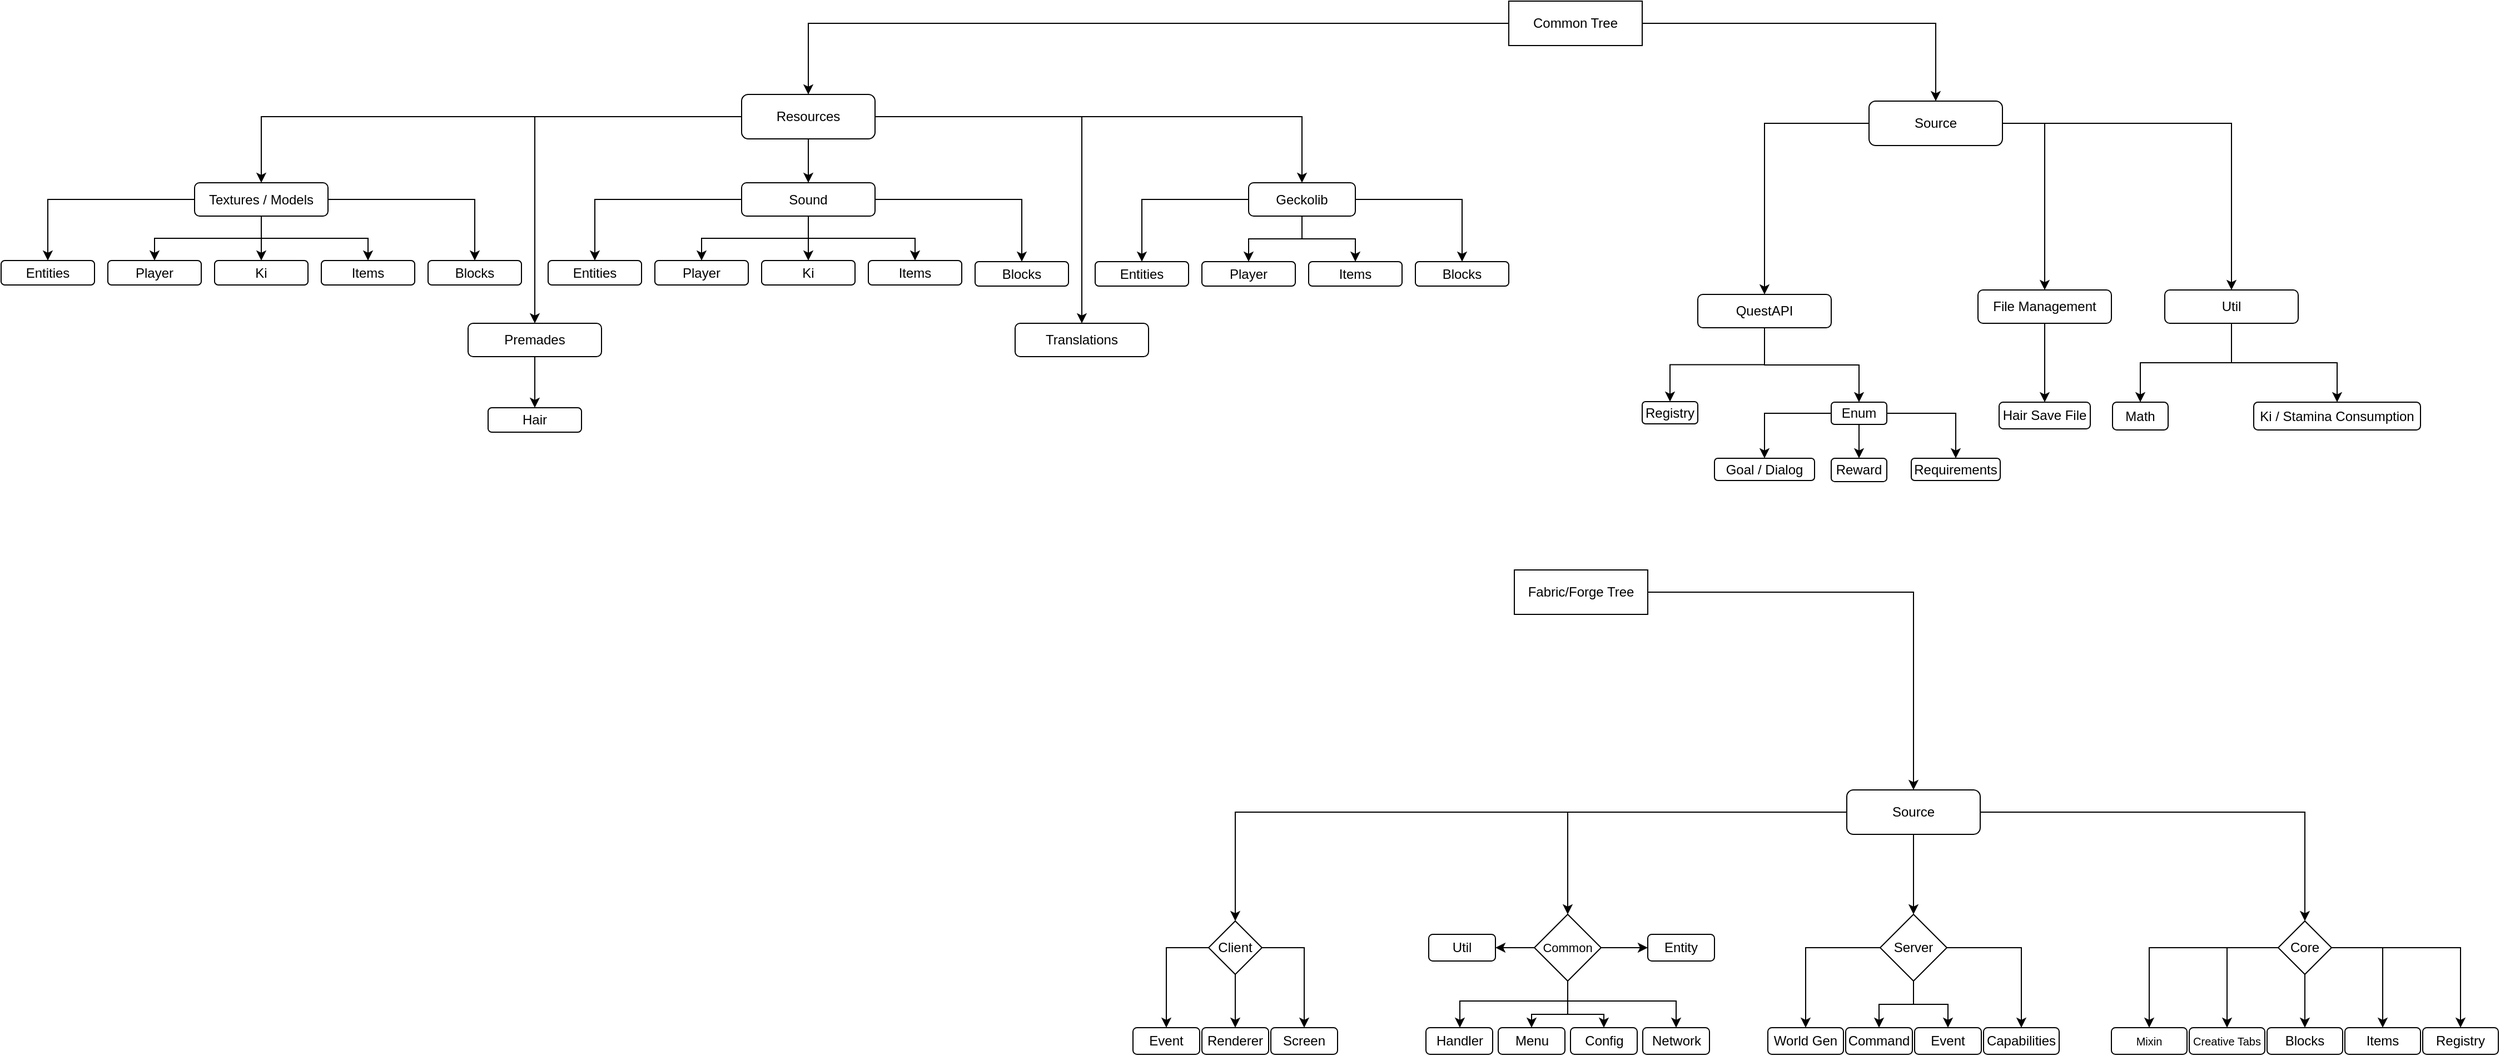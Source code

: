 <mxfile version="21.6.9" type="github">
  <diagram id="yPxyJZ8AM_hMuL3Unpa9" name="complex gitflow">
    <mxGraphModel dx="4496" dy="1753" grid="1" gridSize="12" guides="1" tooltips="1" connect="1" arrows="1" fold="1" page="1" pageScale="1" pageWidth="1400" pageHeight="850" background="none" math="0" shadow="0">
      <root>
        <mxCell id="0" />
        <mxCell id="1" parent="0" />
        <mxCell id="IjEv6ot5dnMd_3PPExA2-110" style="edgeStyle=orthogonalEdgeStyle;rounded=0;orthogonalLoop=1;jettySize=auto;html=1;" parent="1" source="IjEv6ot5dnMd_3PPExA2-1" target="IjEv6ot5dnMd_3PPExA2-2" edge="1">
          <mxGeometry relative="1" as="geometry" />
        </mxCell>
        <mxCell id="IjEv6ot5dnMd_3PPExA2-132" style="edgeStyle=orthogonalEdgeStyle;rounded=0;orthogonalLoop=1;jettySize=auto;html=1;entryX=0.5;entryY=0;entryDx=0;entryDy=0;" parent="1" source="IjEv6ot5dnMd_3PPExA2-1" target="IjEv6ot5dnMd_3PPExA2-3" edge="1">
          <mxGeometry relative="1" as="geometry" />
        </mxCell>
        <mxCell id="IjEv6ot5dnMd_3PPExA2-1" value="Common Tree" style="rounded=0;whiteSpace=wrap;html=1;" parent="1" vertex="1">
          <mxGeometry x="480" y="120" width="120" height="40" as="geometry" />
        </mxCell>
        <mxCell id="IjEv6ot5dnMd_3PPExA2-107" style="edgeStyle=orthogonalEdgeStyle;rounded=0;orthogonalLoop=1;jettySize=auto;html=1;entryX=0.5;entryY=0;entryDx=0;entryDy=0;" parent="1" source="IjEv6ot5dnMd_3PPExA2-2" target="IjEv6ot5dnMd_3PPExA2-7" edge="1">
          <mxGeometry relative="1" as="geometry" />
        </mxCell>
        <mxCell id="IjEv6ot5dnMd_3PPExA2-108" style="edgeStyle=orthogonalEdgeStyle;rounded=0;orthogonalLoop=1;jettySize=auto;html=1;" parent="1" source="IjEv6ot5dnMd_3PPExA2-2" target="IjEv6ot5dnMd_3PPExA2-12" edge="1">
          <mxGeometry relative="1" as="geometry">
            <Array as="points">
              <mxPoint x="962" y="230" />
            </Array>
          </mxGeometry>
        </mxCell>
        <mxCell id="IjEv6ot5dnMd_3PPExA2-109" style="edgeStyle=orthogonalEdgeStyle;rounded=0;orthogonalLoop=1;jettySize=auto;html=1;" parent="1" source="IjEv6ot5dnMd_3PPExA2-2" target="IjEv6ot5dnMd_3PPExA2-9" edge="1">
          <mxGeometry relative="1" as="geometry" />
        </mxCell>
        <mxCell id="IjEv6ot5dnMd_3PPExA2-2" value="Source" style="rounded=1;whiteSpace=wrap;html=1;" parent="1" vertex="1">
          <mxGeometry x="804" y="210" width="120" height="40" as="geometry" />
        </mxCell>
        <mxCell id="IjEv6ot5dnMd_3PPExA2-133" style="edgeStyle=orthogonalEdgeStyle;rounded=0;orthogonalLoop=1;jettySize=auto;html=1;entryX=0.5;entryY=0;entryDx=0;entryDy=0;" parent="1" source="IjEv6ot5dnMd_3PPExA2-3" target="IjEv6ot5dnMd_3PPExA2-15" edge="1">
          <mxGeometry relative="1" as="geometry" />
        </mxCell>
        <mxCell id="IjEv6ot5dnMd_3PPExA2-134" style="edgeStyle=orthogonalEdgeStyle;rounded=0;orthogonalLoop=1;jettySize=auto;html=1;entryX=0.5;entryY=0;entryDx=0;entryDy=0;" parent="1" source="IjEv6ot5dnMd_3PPExA2-3" target="IjEv6ot5dnMd_3PPExA2-14" edge="1">
          <mxGeometry relative="1" as="geometry" />
        </mxCell>
        <mxCell id="IjEv6ot5dnMd_3PPExA2-135" style="edgeStyle=orthogonalEdgeStyle;rounded=0;orthogonalLoop=1;jettySize=auto;html=1;entryX=0.5;entryY=0;entryDx=0;entryDy=0;" parent="1" source="IjEv6ot5dnMd_3PPExA2-3" target="IjEv6ot5dnMd_3PPExA2-16" edge="1">
          <mxGeometry relative="1" as="geometry" />
        </mxCell>
        <mxCell id="IjEv6ot5dnMd_3PPExA2-136" style="edgeStyle=orthogonalEdgeStyle;rounded=0;orthogonalLoop=1;jettySize=auto;html=1;entryX=0.5;entryY=0;entryDx=0;entryDy=0;" parent="1" source="IjEv6ot5dnMd_3PPExA2-3" target="IjEv6ot5dnMd_3PPExA2-27" edge="1">
          <mxGeometry relative="1" as="geometry" />
        </mxCell>
        <mxCell id="IjEv6ot5dnMd_3PPExA2-137" style="edgeStyle=orthogonalEdgeStyle;rounded=0;orthogonalLoop=1;jettySize=auto;html=1;entryX=0.5;entryY=0;entryDx=0;entryDy=0;" parent="1" source="IjEv6ot5dnMd_3PPExA2-3" target="IjEv6ot5dnMd_3PPExA2-17" edge="1">
          <mxGeometry relative="1" as="geometry" />
        </mxCell>
        <mxCell id="IjEv6ot5dnMd_3PPExA2-3" value="Resources" style="rounded=1;whiteSpace=wrap;html=1;" parent="1" vertex="1">
          <mxGeometry x="-210" y="204" width="120" height="40" as="geometry" />
        </mxCell>
        <mxCell id="IjEv6ot5dnMd_3PPExA2-101" style="edgeStyle=orthogonalEdgeStyle;rounded=0;orthogonalLoop=1;jettySize=auto;html=1;" parent="1" source="IjEv6ot5dnMd_3PPExA2-7" target="IjEv6ot5dnMd_3PPExA2-18" edge="1">
          <mxGeometry relative="1" as="geometry" />
        </mxCell>
        <mxCell id="IjEv6ot5dnMd_3PPExA2-102" style="edgeStyle=orthogonalEdgeStyle;rounded=0;orthogonalLoop=1;jettySize=auto;html=1;entryX=0.5;entryY=0;entryDx=0;entryDy=0;" parent="1" source="IjEv6ot5dnMd_3PPExA2-7" target="IjEv6ot5dnMd_3PPExA2-31" edge="1">
          <mxGeometry relative="1" as="geometry" />
        </mxCell>
        <mxCell id="IjEv6ot5dnMd_3PPExA2-7" value="QuestAPI" style="rounded=1;whiteSpace=wrap;html=1;" parent="1" vertex="1">
          <mxGeometry x="650" y="384" width="120" height="30" as="geometry" />
        </mxCell>
        <mxCell id="IjEv6ot5dnMd_3PPExA2-39" value="" style="edgeStyle=orthogonalEdgeStyle;rounded=0;orthogonalLoop=1;jettySize=auto;html=1;" parent="1" source="IjEv6ot5dnMd_3PPExA2-9" target="IjEv6ot5dnMd_3PPExA2-38" edge="1">
          <mxGeometry relative="1" as="geometry" />
        </mxCell>
        <mxCell id="IjEv6ot5dnMd_3PPExA2-106" style="edgeStyle=orthogonalEdgeStyle;rounded=0;orthogonalLoop=1;jettySize=auto;html=1;" parent="1" source="IjEv6ot5dnMd_3PPExA2-9" target="IjEv6ot5dnMd_3PPExA2-40" edge="1">
          <mxGeometry relative="1" as="geometry" />
        </mxCell>
        <mxCell id="IjEv6ot5dnMd_3PPExA2-9" value="Util" style="rounded=1;whiteSpace=wrap;html=1;" parent="1" vertex="1">
          <mxGeometry x="1070" y="380" width="120" height="30" as="geometry" />
        </mxCell>
        <mxCell id="IjEv6ot5dnMd_3PPExA2-103" style="edgeStyle=orthogonalEdgeStyle;rounded=0;orthogonalLoop=1;jettySize=auto;html=1;" parent="1" source="IjEv6ot5dnMd_3PPExA2-12" target="IjEv6ot5dnMd_3PPExA2-44" edge="1">
          <mxGeometry relative="1" as="geometry" />
        </mxCell>
        <mxCell id="IjEv6ot5dnMd_3PPExA2-12" value="File Management" style="rounded=1;whiteSpace=wrap;html=1;" parent="1" vertex="1">
          <mxGeometry x="902" y="380" width="120" height="30" as="geometry" />
        </mxCell>
        <mxCell id="IjEv6ot5dnMd_3PPExA2-113" style="edgeStyle=orthogonalEdgeStyle;rounded=0;orthogonalLoop=1;jettySize=auto;html=1;entryX=0.5;entryY=0;entryDx=0;entryDy=0;" parent="1" source="IjEv6ot5dnMd_3PPExA2-14" target="IjEv6ot5dnMd_3PPExA2-53" edge="1">
          <mxGeometry relative="1" as="geometry" />
        </mxCell>
        <mxCell id="IjEv6ot5dnMd_3PPExA2-114" style="edgeStyle=orthogonalEdgeStyle;rounded=0;orthogonalLoop=1;jettySize=auto;html=1;" parent="1" source="IjEv6ot5dnMd_3PPExA2-14" target="IjEv6ot5dnMd_3PPExA2-51" edge="1">
          <mxGeometry relative="1" as="geometry" />
        </mxCell>
        <mxCell id="IjEv6ot5dnMd_3PPExA2-115" style="edgeStyle=orthogonalEdgeStyle;rounded=0;orthogonalLoop=1;jettySize=auto;html=1;entryX=0.5;entryY=0;entryDx=0;entryDy=0;" parent="1" source="IjEv6ot5dnMd_3PPExA2-14" target="IjEv6ot5dnMd_3PPExA2-49" edge="1">
          <mxGeometry relative="1" as="geometry" />
        </mxCell>
        <mxCell id="IjEv6ot5dnMd_3PPExA2-116" style="edgeStyle=orthogonalEdgeStyle;rounded=0;orthogonalLoop=1;jettySize=auto;html=1;" parent="1" source="IjEv6ot5dnMd_3PPExA2-14" target="IjEv6ot5dnMd_3PPExA2-48" edge="1">
          <mxGeometry relative="1" as="geometry" />
        </mxCell>
        <mxCell id="IjEv6ot5dnMd_3PPExA2-14" value="Geckolib" style="rounded=1;whiteSpace=wrap;html=1;" parent="1" vertex="1">
          <mxGeometry x="246" y="283.5" width="96" height="30" as="geometry" />
        </mxCell>
        <mxCell id="IjEv6ot5dnMd_3PPExA2-118" style="edgeStyle=orthogonalEdgeStyle;rounded=0;orthogonalLoop=1;jettySize=auto;html=1;" parent="1" source="IjEv6ot5dnMd_3PPExA2-15" target="IjEv6ot5dnMd_3PPExA2-61" edge="1">
          <mxGeometry relative="1" as="geometry" />
        </mxCell>
        <mxCell id="IjEv6ot5dnMd_3PPExA2-120" style="edgeStyle=orthogonalEdgeStyle;rounded=0;orthogonalLoop=1;jettySize=auto;html=1;" parent="1" source="IjEv6ot5dnMd_3PPExA2-15" target="IjEv6ot5dnMd_3PPExA2-62" edge="1">
          <mxGeometry relative="1" as="geometry" />
        </mxCell>
        <mxCell id="IjEv6ot5dnMd_3PPExA2-121" style="edgeStyle=orthogonalEdgeStyle;rounded=0;orthogonalLoop=1;jettySize=auto;html=1;" parent="1" source="IjEv6ot5dnMd_3PPExA2-15" target="IjEv6ot5dnMd_3PPExA2-63" edge="1">
          <mxGeometry relative="1" as="geometry" />
        </mxCell>
        <mxCell id="IjEv6ot5dnMd_3PPExA2-122" style="edgeStyle=orthogonalEdgeStyle;rounded=0;orthogonalLoop=1;jettySize=auto;html=1;" parent="1" source="IjEv6ot5dnMd_3PPExA2-15" target="IjEv6ot5dnMd_3PPExA2-60" edge="1">
          <mxGeometry relative="1" as="geometry" />
        </mxCell>
        <mxCell id="IjEv6ot5dnMd_3PPExA2-123" style="edgeStyle=orthogonalEdgeStyle;rounded=0;orthogonalLoop=1;jettySize=auto;html=1;" parent="1" source="IjEv6ot5dnMd_3PPExA2-15" target="IjEv6ot5dnMd_3PPExA2-58" edge="1">
          <mxGeometry relative="1" as="geometry" />
        </mxCell>
        <mxCell id="IjEv6ot5dnMd_3PPExA2-15" value="Sound" style="rounded=1;whiteSpace=wrap;html=1;" parent="1" vertex="1">
          <mxGeometry x="-210" y="283.5" width="120" height="30" as="geometry" />
        </mxCell>
        <mxCell id="IjEv6ot5dnMd_3PPExA2-125" style="edgeStyle=orthogonalEdgeStyle;rounded=0;orthogonalLoop=1;jettySize=auto;html=1;" parent="1" source="IjEv6ot5dnMd_3PPExA2-16" target="IjEv6ot5dnMd_3PPExA2-78" edge="1">
          <mxGeometry relative="1" as="geometry" />
        </mxCell>
        <mxCell id="IjEv6ot5dnMd_3PPExA2-126" style="edgeStyle=orthogonalEdgeStyle;rounded=0;orthogonalLoop=1;jettySize=auto;html=1;entryX=0.5;entryY=0;entryDx=0;entryDy=0;" parent="1" source="IjEv6ot5dnMd_3PPExA2-16" target="IjEv6ot5dnMd_3PPExA2-79" edge="1">
          <mxGeometry relative="1" as="geometry" />
        </mxCell>
        <mxCell id="IjEv6ot5dnMd_3PPExA2-127" style="edgeStyle=orthogonalEdgeStyle;rounded=0;orthogonalLoop=1;jettySize=auto;html=1;" parent="1" source="IjEv6ot5dnMd_3PPExA2-16" target="IjEv6ot5dnMd_3PPExA2-80" edge="1">
          <mxGeometry relative="1" as="geometry" />
        </mxCell>
        <mxCell id="IjEv6ot5dnMd_3PPExA2-128" style="edgeStyle=orthogonalEdgeStyle;rounded=0;orthogonalLoop=1;jettySize=auto;html=1;entryX=0.5;entryY=0;entryDx=0;entryDy=0;" parent="1" source="IjEv6ot5dnMd_3PPExA2-16" target="IjEv6ot5dnMd_3PPExA2-77" edge="1">
          <mxGeometry relative="1" as="geometry" />
        </mxCell>
        <mxCell id="IjEv6ot5dnMd_3PPExA2-129" style="edgeStyle=orthogonalEdgeStyle;rounded=0;orthogonalLoop=1;jettySize=auto;html=1;entryX=0.5;entryY=0;entryDx=0;entryDy=0;" parent="1" source="IjEv6ot5dnMd_3PPExA2-16" target="IjEv6ot5dnMd_3PPExA2-76" edge="1">
          <mxGeometry relative="1" as="geometry" />
        </mxCell>
        <mxCell id="IjEv6ot5dnMd_3PPExA2-16" value="Textures / Models" style="rounded=1;whiteSpace=wrap;html=1;" parent="1" vertex="1">
          <mxGeometry x="-702" y="283.5" width="120" height="30" as="geometry" />
        </mxCell>
        <mxCell id="IjEv6ot5dnMd_3PPExA2-130" style="edgeStyle=orthogonalEdgeStyle;rounded=0;orthogonalLoop=1;jettySize=auto;html=1;entryX=0.5;entryY=0;entryDx=0;entryDy=0;" parent="1" source="IjEv6ot5dnMd_3PPExA2-17" target="IjEv6ot5dnMd_3PPExA2-92" edge="1">
          <mxGeometry relative="1" as="geometry" />
        </mxCell>
        <mxCell id="IjEv6ot5dnMd_3PPExA2-17" value="Premades" style="rounded=1;whiteSpace=wrap;html=1;" parent="1" vertex="1">
          <mxGeometry x="-456" y="410" width="120" height="30" as="geometry" />
        </mxCell>
        <mxCell id="IjEv6ot5dnMd_3PPExA2-98" style="edgeStyle=orthogonalEdgeStyle;rounded=0;orthogonalLoop=1;jettySize=auto;html=1;" parent="1" source="IjEv6ot5dnMd_3PPExA2-18" target="IjEv6ot5dnMd_3PPExA2-25" edge="1">
          <mxGeometry relative="1" as="geometry" />
        </mxCell>
        <mxCell id="IjEv6ot5dnMd_3PPExA2-99" style="edgeStyle=orthogonalEdgeStyle;rounded=0;orthogonalLoop=1;jettySize=auto;html=1;" parent="1" source="IjEv6ot5dnMd_3PPExA2-18" target="IjEv6ot5dnMd_3PPExA2-26" edge="1">
          <mxGeometry relative="1" as="geometry" />
        </mxCell>
        <mxCell id="IjEv6ot5dnMd_3PPExA2-100" style="edgeStyle=orthogonalEdgeStyle;rounded=0;orthogonalLoop=1;jettySize=auto;html=1;entryX=0.5;entryY=0;entryDx=0;entryDy=0;" parent="1" source="IjEv6ot5dnMd_3PPExA2-18" target="IjEv6ot5dnMd_3PPExA2-22" edge="1">
          <mxGeometry relative="1" as="geometry" />
        </mxCell>
        <mxCell id="IjEv6ot5dnMd_3PPExA2-18" value="Enum" style="whiteSpace=wrap;html=1;rounded=1;gradientColor=default;fillColor=none;" parent="1" vertex="1">
          <mxGeometry x="770" y="481" width="50" height="20" as="geometry" />
        </mxCell>
        <mxCell id="IjEv6ot5dnMd_3PPExA2-20" style="edgeStyle=orthogonalEdgeStyle;rounded=0;orthogonalLoop=1;jettySize=auto;html=1;exitX=0.5;exitY=1;exitDx=0;exitDy=0;" parent="1" source="IjEv6ot5dnMd_3PPExA2-18" target="IjEv6ot5dnMd_3PPExA2-18" edge="1">
          <mxGeometry relative="1" as="geometry" />
        </mxCell>
        <mxCell id="IjEv6ot5dnMd_3PPExA2-22" value="Goal / Dialog" style="whiteSpace=wrap;html=1;rounded=1;gradientColor=default;fillColor=none;" parent="1" vertex="1">
          <mxGeometry x="665" y="531.5" width="90" height="20" as="geometry" />
        </mxCell>
        <mxCell id="IjEv6ot5dnMd_3PPExA2-25" value="Reward" style="whiteSpace=wrap;html=1;rounded=1;gradientColor=default;fillColor=none;" parent="1" vertex="1">
          <mxGeometry x="770" y="531.5" width="50" height="21" as="geometry" />
        </mxCell>
        <mxCell id="IjEv6ot5dnMd_3PPExA2-26" value="Requirements" style="whiteSpace=wrap;html=1;rounded=1;gradientColor=default;fillColor=none;" parent="1" vertex="1">
          <mxGeometry x="842" y="531.5" width="80" height="20" as="geometry" />
        </mxCell>
        <mxCell id="IjEv6ot5dnMd_3PPExA2-27" value="Translations" style="rounded=1;whiteSpace=wrap;html=1;" parent="1" vertex="1">
          <mxGeometry x="36" y="410" width="120" height="30" as="geometry" />
        </mxCell>
        <mxCell id="IjEv6ot5dnMd_3PPExA2-31" value="Registry" style="whiteSpace=wrap;html=1;rounded=1;" parent="1" vertex="1">
          <mxGeometry x="600" y="480.5" width="50" height="20" as="geometry" />
        </mxCell>
        <mxCell id="IjEv6ot5dnMd_3PPExA2-38" value="Math" style="rounded=1;whiteSpace=wrap;html=1;" parent="1" vertex="1">
          <mxGeometry x="1023" y="481" width="50" height="25" as="geometry" />
        </mxCell>
        <mxCell id="IjEv6ot5dnMd_3PPExA2-40" value="Ki / Stamina Consumption" style="rounded=1;whiteSpace=wrap;html=1;" parent="1" vertex="1">
          <mxGeometry x="1150" y="481" width="150" height="25" as="geometry" />
        </mxCell>
        <mxCell id="IjEv6ot5dnMd_3PPExA2-44" value="Hair Save File" style="whiteSpace=wrap;html=1;rounded=1;" parent="1" vertex="1">
          <mxGeometry x="921" y="481" width="82" height="24" as="geometry" />
        </mxCell>
        <mxCell id="IjEv6ot5dnMd_3PPExA2-48" value="Entities" style="rounded=1;whiteSpace=wrap;html=1;" parent="1" vertex="1">
          <mxGeometry x="108" y="354.5" width="84" height="22" as="geometry" />
        </mxCell>
        <mxCell id="IjEv6ot5dnMd_3PPExA2-49" value="Player" style="rounded=1;whiteSpace=wrap;html=1;" parent="1" vertex="1">
          <mxGeometry x="204" y="354.5" width="84" height="22" as="geometry" />
        </mxCell>
        <mxCell id="IjEv6ot5dnMd_3PPExA2-51" value="Items" style="rounded=1;whiteSpace=wrap;html=1;" parent="1" vertex="1">
          <mxGeometry x="300" y="354.5" width="84" height="22" as="geometry" />
        </mxCell>
        <mxCell id="IjEv6ot5dnMd_3PPExA2-53" value="Blocks" style="rounded=1;whiteSpace=wrap;html=1;" parent="1" vertex="1">
          <mxGeometry x="396" y="354.5" width="84" height="22" as="geometry" />
        </mxCell>
        <mxCell id="IjEv6ot5dnMd_3PPExA2-58" value="Entities" style="rounded=1;whiteSpace=wrap;html=1;" parent="1" vertex="1">
          <mxGeometry x="-384" y="353.5" width="84" height="22" as="geometry" />
        </mxCell>
        <mxCell id="IjEv6ot5dnMd_3PPExA2-60" value="Player" style="rounded=1;whiteSpace=wrap;html=1;" parent="1" vertex="1">
          <mxGeometry x="-288" y="353.5" width="84" height="22" as="geometry" />
        </mxCell>
        <mxCell id="IjEv6ot5dnMd_3PPExA2-61" value="Ki" style="rounded=1;whiteSpace=wrap;html=1;" parent="1" vertex="1">
          <mxGeometry x="-192" y="353.5" width="84" height="22" as="geometry" />
        </mxCell>
        <mxCell id="IjEv6ot5dnMd_3PPExA2-62" value="Items" style="rounded=1;whiteSpace=wrap;html=1;" parent="1" vertex="1">
          <mxGeometry x="-96" y="353.5" width="84" height="22" as="geometry" />
        </mxCell>
        <mxCell id="IjEv6ot5dnMd_3PPExA2-63" value="Blocks" style="rounded=1;whiteSpace=wrap;html=1;" parent="1" vertex="1">
          <mxGeometry y="354.5" width="84" height="22" as="geometry" />
        </mxCell>
        <mxCell id="IjEv6ot5dnMd_3PPExA2-76" value="Entities" style="rounded=1;whiteSpace=wrap;html=1;" parent="1" vertex="1">
          <mxGeometry x="-876" y="353.5" width="84" height="22" as="geometry" />
        </mxCell>
        <mxCell id="IjEv6ot5dnMd_3PPExA2-77" value="Player" style="rounded=1;whiteSpace=wrap;html=1;" parent="1" vertex="1">
          <mxGeometry x="-780" y="353.5" width="84" height="22" as="geometry" />
        </mxCell>
        <mxCell id="IjEv6ot5dnMd_3PPExA2-78" value="Ki" style="rounded=1;whiteSpace=wrap;html=1;" parent="1" vertex="1">
          <mxGeometry x="-684" y="353.5" width="84" height="22" as="geometry" />
        </mxCell>
        <mxCell id="IjEv6ot5dnMd_3PPExA2-79" value="Items" style="rounded=1;whiteSpace=wrap;html=1;" parent="1" vertex="1">
          <mxGeometry x="-588" y="353.5" width="84" height="22" as="geometry" />
        </mxCell>
        <mxCell id="IjEv6ot5dnMd_3PPExA2-80" value="Blocks" style="rounded=1;whiteSpace=wrap;html=1;" parent="1" vertex="1">
          <mxGeometry x="-492" y="353.5" width="84" height="22" as="geometry" />
        </mxCell>
        <mxCell id="IjEv6ot5dnMd_3PPExA2-92" value="Hair" style="rounded=1;whiteSpace=wrap;html=1;" parent="1" vertex="1">
          <mxGeometry x="-438" y="486" width="84" height="22" as="geometry" />
        </mxCell>
        <mxCell id="R_lDEPrIN-3rVWdc-vlw-5" style="edgeStyle=orthogonalEdgeStyle;rounded=0;orthogonalLoop=1;jettySize=auto;html=1;" edge="1" parent="1" source="R_lDEPrIN-3rVWdc-vlw-2" target="R_lDEPrIN-3rVWdc-vlw-4">
          <mxGeometry relative="1" as="geometry" />
        </mxCell>
        <mxCell id="R_lDEPrIN-3rVWdc-vlw-2" value="Fabric/Forge Tree" style="rounded=0;whiteSpace=wrap;html=1;" vertex="1" parent="1">
          <mxGeometry x="485" y="632" width="120" height="40" as="geometry" />
        </mxCell>
        <mxCell id="R_lDEPrIN-3rVWdc-vlw-13" value="" style="edgeStyle=orthogonalEdgeStyle;rounded=0;orthogonalLoop=1;jettySize=auto;html=1;entryX=0.5;entryY=0;entryDx=0;entryDy=0;" edge="1" parent="1" source="R_lDEPrIN-3rVWdc-vlw-4" target="R_lDEPrIN-3rVWdc-vlw-21">
          <mxGeometry relative="1" as="geometry">
            <mxPoint x="508" y="912" as="targetPoint" />
          </mxGeometry>
        </mxCell>
        <mxCell id="R_lDEPrIN-3rVWdc-vlw-18" style="edgeStyle=orthogonalEdgeStyle;rounded=0;orthogonalLoop=1;jettySize=auto;html=1;entryX=0.5;entryY=0;entryDx=0;entryDy=0;" edge="1" parent="1" source="R_lDEPrIN-3rVWdc-vlw-4" target="R_lDEPrIN-3rVWdc-vlw-22">
          <mxGeometry relative="1" as="geometry">
            <mxPoint x="740.75" y="912" as="targetPoint" />
          </mxGeometry>
        </mxCell>
        <mxCell id="R_lDEPrIN-3rVWdc-vlw-19" style="edgeStyle=orthogonalEdgeStyle;rounded=0;orthogonalLoop=1;jettySize=auto;html=1;" edge="1" parent="1" source="R_lDEPrIN-3rVWdc-vlw-4" target="R_lDEPrIN-3rVWdc-vlw-23">
          <mxGeometry relative="1" as="geometry">
            <mxPoint x="846.25" y="912" as="targetPoint" />
          </mxGeometry>
        </mxCell>
        <mxCell id="R_lDEPrIN-3rVWdc-vlw-20" style="edgeStyle=orthogonalEdgeStyle;rounded=0;orthogonalLoop=1;jettySize=auto;html=1;entryX=0.5;entryY=0;entryDx=0;entryDy=0;" edge="1" parent="1" source="R_lDEPrIN-3rVWdc-vlw-4" target="R_lDEPrIN-3rVWdc-vlw-24">
          <mxGeometry relative="1" as="geometry">
            <mxPoint x="954.75" y="912" as="targetPoint" />
          </mxGeometry>
        </mxCell>
        <mxCell id="R_lDEPrIN-3rVWdc-vlw-4" value="Source" style="rounded=1;whiteSpace=wrap;html=1;" vertex="1" parent="1">
          <mxGeometry x="784" y="830" width="120" height="40" as="geometry" />
        </mxCell>
        <mxCell id="R_lDEPrIN-3rVWdc-vlw-28" style="edgeStyle=orthogonalEdgeStyle;rounded=0;orthogonalLoop=1;jettySize=auto;html=1;entryX=0.5;entryY=0;entryDx=0;entryDy=0;" edge="1" parent="1" source="R_lDEPrIN-3rVWdc-vlw-21" target="R_lDEPrIN-3rVWdc-vlw-25">
          <mxGeometry relative="1" as="geometry" />
        </mxCell>
        <mxCell id="R_lDEPrIN-3rVWdc-vlw-29" style="edgeStyle=orthogonalEdgeStyle;rounded=0;orthogonalLoop=1;jettySize=auto;html=1;entryX=0.5;entryY=0;entryDx=0;entryDy=0;" edge="1" parent="1" source="R_lDEPrIN-3rVWdc-vlw-21" target="R_lDEPrIN-3rVWdc-vlw-26">
          <mxGeometry relative="1" as="geometry" />
        </mxCell>
        <mxCell id="R_lDEPrIN-3rVWdc-vlw-30" style="edgeStyle=orthogonalEdgeStyle;rounded=0;orthogonalLoop=1;jettySize=auto;html=1;entryX=0.5;entryY=0;entryDx=0;entryDy=0;" edge="1" parent="1" source="R_lDEPrIN-3rVWdc-vlw-21" target="R_lDEPrIN-3rVWdc-vlw-27">
          <mxGeometry relative="1" as="geometry" />
        </mxCell>
        <mxCell id="R_lDEPrIN-3rVWdc-vlw-21" value="Client" style="rhombus;whiteSpace=wrap;html=1;" vertex="1" parent="1">
          <mxGeometry x="210" y="948" width="48" height="48" as="geometry" />
        </mxCell>
        <mxCell id="R_lDEPrIN-3rVWdc-vlw-39" style="edgeStyle=orthogonalEdgeStyle;rounded=0;orthogonalLoop=1;jettySize=auto;html=1;entryX=0.5;entryY=0;entryDx=0;entryDy=0;" edge="1" parent="1" source="R_lDEPrIN-3rVWdc-vlw-22" target="R_lDEPrIN-3rVWdc-vlw-32">
          <mxGeometry relative="1" as="geometry">
            <Array as="points">
              <mxPoint x="533" y="1032" />
              <mxPoint x="500" y="1032" />
            </Array>
          </mxGeometry>
        </mxCell>
        <mxCell id="R_lDEPrIN-3rVWdc-vlw-40" style="edgeStyle=orthogonalEdgeStyle;rounded=0;orthogonalLoop=1;jettySize=auto;html=1;entryX=0.5;entryY=0;entryDx=0;entryDy=0;" edge="1" parent="1" source="R_lDEPrIN-3rVWdc-vlw-22" target="R_lDEPrIN-3rVWdc-vlw-31">
          <mxGeometry relative="1" as="geometry">
            <Array as="points">
              <mxPoint x="533" y="1032" />
              <mxPoint x="566" y="1032" />
            </Array>
          </mxGeometry>
        </mxCell>
        <mxCell id="R_lDEPrIN-3rVWdc-vlw-41" style="edgeStyle=orthogonalEdgeStyle;rounded=0;orthogonalLoop=1;jettySize=auto;html=1;entryX=0.5;entryY=0;entryDx=0;entryDy=0;" edge="1" parent="1" source="R_lDEPrIN-3rVWdc-vlw-22" target="R_lDEPrIN-3rVWdc-vlw-33">
          <mxGeometry relative="1" as="geometry">
            <Array as="points">
              <mxPoint x="533" y="1020" />
              <mxPoint x="631" y="1020" />
            </Array>
          </mxGeometry>
        </mxCell>
        <mxCell id="R_lDEPrIN-3rVWdc-vlw-43" style="edgeStyle=orthogonalEdgeStyle;rounded=0;orthogonalLoop=1;jettySize=auto;html=1;" edge="1" parent="1" source="R_lDEPrIN-3rVWdc-vlw-22" target="R_lDEPrIN-3rVWdc-vlw-37">
          <mxGeometry relative="1" as="geometry">
            <Array as="points">
              <mxPoint x="533" y="1020" />
              <mxPoint x="436" y="1020" />
            </Array>
          </mxGeometry>
        </mxCell>
        <mxCell id="R_lDEPrIN-3rVWdc-vlw-44" style="edgeStyle=orthogonalEdgeStyle;rounded=0;orthogonalLoop=1;jettySize=auto;html=1;" edge="1" parent="1" source="R_lDEPrIN-3rVWdc-vlw-22" target="R_lDEPrIN-3rVWdc-vlw-36">
          <mxGeometry relative="1" as="geometry" />
        </mxCell>
        <mxCell id="R_lDEPrIN-3rVWdc-vlw-45" value="" style="edgeStyle=orthogonalEdgeStyle;rounded=0;orthogonalLoop=1;jettySize=auto;html=1;" edge="1" parent="1" source="R_lDEPrIN-3rVWdc-vlw-22" target="R_lDEPrIN-3rVWdc-vlw-35">
          <mxGeometry relative="1" as="geometry" />
        </mxCell>
        <mxCell id="R_lDEPrIN-3rVWdc-vlw-22" value="Common" style="rhombus;whiteSpace=wrap;html=1;fontSize=11;" vertex="1" parent="1">
          <mxGeometry x="503" y="942" width="60" height="60" as="geometry" />
        </mxCell>
        <mxCell id="R_lDEPrIN-3rVWdc-vlw-50" style="edgeStyle=orthogonalEdgeStyle;rounded=0;orthogonalLoop=1;jettySize=auto;html=1;" edge="1" parent="1" source="R_lDEPrIN-3rVWdc-vlw-23" target="R_lDEPrIN-3rVWdc-vlw-47">
          <mxGeometry relative="1" as="geometry" />
        </mxCell>
        <mxCell id="R_lDEPrIN-3rVWdc-vlw-52" style="edgeStyle=orthogonalEdgeStyle;rounded=0;orthogonalLoop=1;jettySize=auto;html=1;" edge="1" parent="1" source="R_lDEPrIN-3rVWdc-vlw-23" target="R_lDEPrIN-3rVWdc-vlw-46">
          <mxGeometry relative="1" as="geometry" />
        </mxCell>
        <mxCell id="R_lDEPrIN-3rVWdc-vlw-53" style="edgeStyle=orthogonalEdgeStyle;rounded=0;orthogonalLoop=1;jettySize=auto;html=1;" edge="1" parent="1" source="R_lDEPrIN-3rVWdc-vlw-23" target="R_lDEPrIN-3rVWdc-vlw-48">
          <mxGeometry relative="1" as="geometry" />
        </mxCell>
        <mxCell id="R_lDEPrIN-3rVWdc-vlw-54" style="edgeStyle=orthogonalEdgeStyle;rounded=0;orthogonalLoop=1;jettySize=auto;html=1;" edge="1" parent="1" source="R_lDEPrIN-3rVWdc-vlw-23" target="R_lDEPrIN-3rVWdc-vlw-49">
          <mxGeometry relative="1" as="geometry" />
        </mxCell>
        <mxCell id="R_lDEPrIN-3rVWdc-vlw-23" value="Server" style="rhombus;whiteSpace=wrap;html=1;" vertex="1" parent="1">
          <mxGeometry x="814" y="942" width="60" height="60" as="geometry" />
        </mxCell>
        <mxCell id="R_lDEPrIN-3rVWdc-vlw-67" style="edgeStyle=orthogonalEdgeStyle;rounded=0;orthogonalLoop=1;jettySize=auto;html=1;" edge="1" parent="1" source="R_lDEPrIN-3rVWdc-vlw-24" target="R_lDEPrIN-3rVWdc-vlw-60">
          <mxGeometry relative="1" as="geometry" />
        </mxCell>
        <mxCell id="R_lDEPrIN-3rVWdc-vlw-68" style="edgeStyle=orthogonalEdgeStyle;rounded=0;orthogonalLoop=1;jettySize=auto;html=1;" edge="1" parent="1" source="R_lDEPrIN-3rVWdc-vlw-24" target="R_lDEPrIN-3rVWdc-vlw-58">
          <mxGeometry relative="1" as="geometry" />
        </mxCell>
        <mxCell id="R_lDEPrIN-3rVWdc-vlw-69" style="edgeStyle=orthogonalEdgeStyle;rounded=0;orthogonalLoop=1;jettySize=auto;html=1;entryX=0.5;entryY=0;entryDx=0;entryDy=0;" edge="1" parent="1" source="R_lDEPrIN-3rVWdc-vlw-24" target="R_lDEPrIN-3rVWdc-vlw-56">
          <mxGeometry relative="1" as="geometry" />
        </mxCell>
        <mxCell id="R_lDEPrIN-3rVWdc-vlw-70" style="edgeStyle=orthogonalEdgeStyle;rounded=0;orthogonalLoop=1;jettySize=auto;html=1;" edge="1" parent="1" source="R_lDEPrIN-3rVWdc-vlw-24" target="R_lDEPrIN-3rVWdc-vlw-55">
          <mxGeometry relative="1" as="geometry" />
        </mxCell>
        <mxCell id="R_lDEPrIN-3rVWdc-vlw-71" style="edgeStyle=orthogonalEdgeStyle;rounded=0;orthogonalLoop=1;jettySize=auto;html=1;" edge="1" parent="1" source="R_lDEPrIN-3rVWdc-vlw-24" target="R_lDEPrIN-3rVWdc-vlw-57">
          <mxGeometry relative="1" as="geometry" />
        </mxCell>
        <mxCell id="R_lDEPrIN-3rVWdc-vlw-24" value="Core" style="rhombus;whiteSpace=wrap;html=1;" vertex="1" parent="1">
          <mxGeometry x="1172" y="948" width="48" height="48" as="geometry" />
        </mxCell>
        <mxCell id="R_lDEPrIN-3rVWdc-vlw-25" value="Event" style="rounded=1;whiteSpace=wrap;html=1;fontSize=12;" vertex="1" parent="1">
          <mxGeometry x="142" y="1044" width="60" height="24" as="geometry" />
        </mxCell>
        <mxCell id="R_lDEPrIN-3rVWdc-vlw-26" value="Renderer" style="rounded=1;whiteSpace=wrap;html=1;fontSize=12;" vertex="1" parent="1">
          <mxGeometry x="204" y="1044" width="60" height="24" as="geometry" />
        </mxCell>
        <mxCell id="R_lDEPrIN-3rVWdc-vlw-27" value="Screen" style="rounded=1;whiteSpace=wrap;html=1;fontSize=12;" vertex="1" parent="1">
          <mxGeometry x="266" y="1044" width="60" height="24" as="geometry" />
        </mxCell>
        <mxCell id="R_lDEPrIN-3rVWdc-vlw-31" value="Config" style="rounded=1;whiteSpace=wrap;html=1;fontSize=12;" vertex="1" parent="1">
          <mxGeometry x="535.5" y="1044" width="60" height="24" as="geometry" />
        </mxCell>
        <mxCell id="R_lDEPrIN-3rVWdc-vlw-32" value="Menu" style="rounded=1;whiteSpace=wrap;html=1;fontSize=12;" vertex="1" parent="1">
          <mxGeometry x="470.5" y="1044" width="60" height="24" as="geometry" />
        </mxCell>
        <mxCell id="R_lDEPrIN-3rVWdc-vlw-33" value="Network" style="rounded=1;whiteSpace=wrap;html=1;fontSize=12;" vertex="1" parent="1">
          <mxGeometry x="600.5" y="1044" width="60" height="24" as="geometry" />
        </mxCell>
        <mxCell id="R_lDEPrIN-3rVWdc-vlw-35" value="Entity" style="rounded=1;whiteSpace=wrap;html=1;fontSize=12;" vertex="1" parent="1">
          <mxGeometry x="605" y="960" width="60" height="24" as="geometry" />
        </mxCell>
        <mxCell id="R_lDEPrIN-3rVWdc-vlw-36" value="Util" style="rounded=1;whiteSpace=wrap;html=1;fontSize=12;" vertex="1" parent="1">
          <mxGeometry x="408" y="960" width="60" height="24" as="geometry" />
        </mxCell>
        <mxCell id="R_lDEPrIN-3rVWdc-vlw-37" value="Handler" style="rounded=1;whiteSpace=wrap;html=1;fontSize=12;" vertex="1" parent="1">
          <mxGeometry x="405.5" y="1044" width="60" height="24" as="geometry" />
        </mxCell>
        <mxCell id="R_lDEPrIN-3rVWdc-vlw-46" value="Event" style="rounded=1;whiteSpace=wrap;html=1;fontSize=12;" vertex="1" parent="1">
          <mxGeometry x="845" y="1044" width="60" height="24" as="geometry" />
        </mxCell>
        <mxCell id="R_lDEPrIN-3rVWdc-vlw-47" value="Command" style="rounded=1;whiteSpace=wrap;html=1;fontSize=12;" vertex="1" parent="1">
          <mxGeometry x="783" y="1044" width="60" height="24" as="geometry" />
        </mxCell>
        <mxCell id="R_lDEPrIN-3rVWdc-vlw-48" value="Capabilities" style="rounded=1;whiteSpace=wrap;html=1;fontSize=12;" vertex="1" parent="1">
          <mxGeometry x="907" y="1044" width="68" height="24" as="geometry" />
        </mxCell>
        <mxCell id="R_lDEPrIN-3rVWdc-vlw-49" value="World Gen" style="rounded=1;whiteSpace=wrap;html=1;fontSize=12;" vertex="1" parent="1">
          <mxGeometry x="713" y="1044" width="68" height="24" as="geometry" />
        </mxCell>
        <mxCell id="R_lDEPrIN-3rVWdc-vlw-55" value="Items" style="rounded=1;whiteSpace=wrap;html=1;fontSize=12;" vertex="1" parent="1">
          <mxGeometry x="1232" y="1044" width="68" height="24" as="geometry" />
        </mxCell>
        <mxCell id="R_lDEPrIN-3rVWdc-vlw-56" value="Blocks" style="rounded=1;whiteSpace=wrap;html=1;fontSize=12;" vertex="1" parent="1">
          <mxGeometry x="1162" y="1044" width="68" height="24" as="geometry" />
        </mxCell>
        <mxCell id="R_lDEPrIN-3rVWdc-vlw-57" value="Registry" style="rounded=1;whiteSpace=wrap;html=1;fontSize=12;" vertex="1" parent="1">
          <mxGeometry x="1302" y="1044" width="68" height="24" as="geometry" />
        </mxCell>
        <mxCell id="R_lDEPrIN-3rVWdc-vlw-58" value="Creative Tabs" style="rounded=1;whiteSpace=wrap;html=1;fontSize=10;" vertex="1" parent="1">
          <mxGeometry x="1092" y="1044" width="68" height="24" as="geometry" />
        </mxCell>
        <mxCell id="R_lDEPrIN-3rVWdc-vlw-60" value="Mixin" style="rounded=1;whiteSpace=wrap;html=1;fontSize=10;" vertex="1" parent="1">
          <mxGeometry x="1022" y="1044" width="68" height="24" as="geometry" />
        </mxCell>
      </root>
    </mxGraphModel>
  </diagram>
</mxfile>
